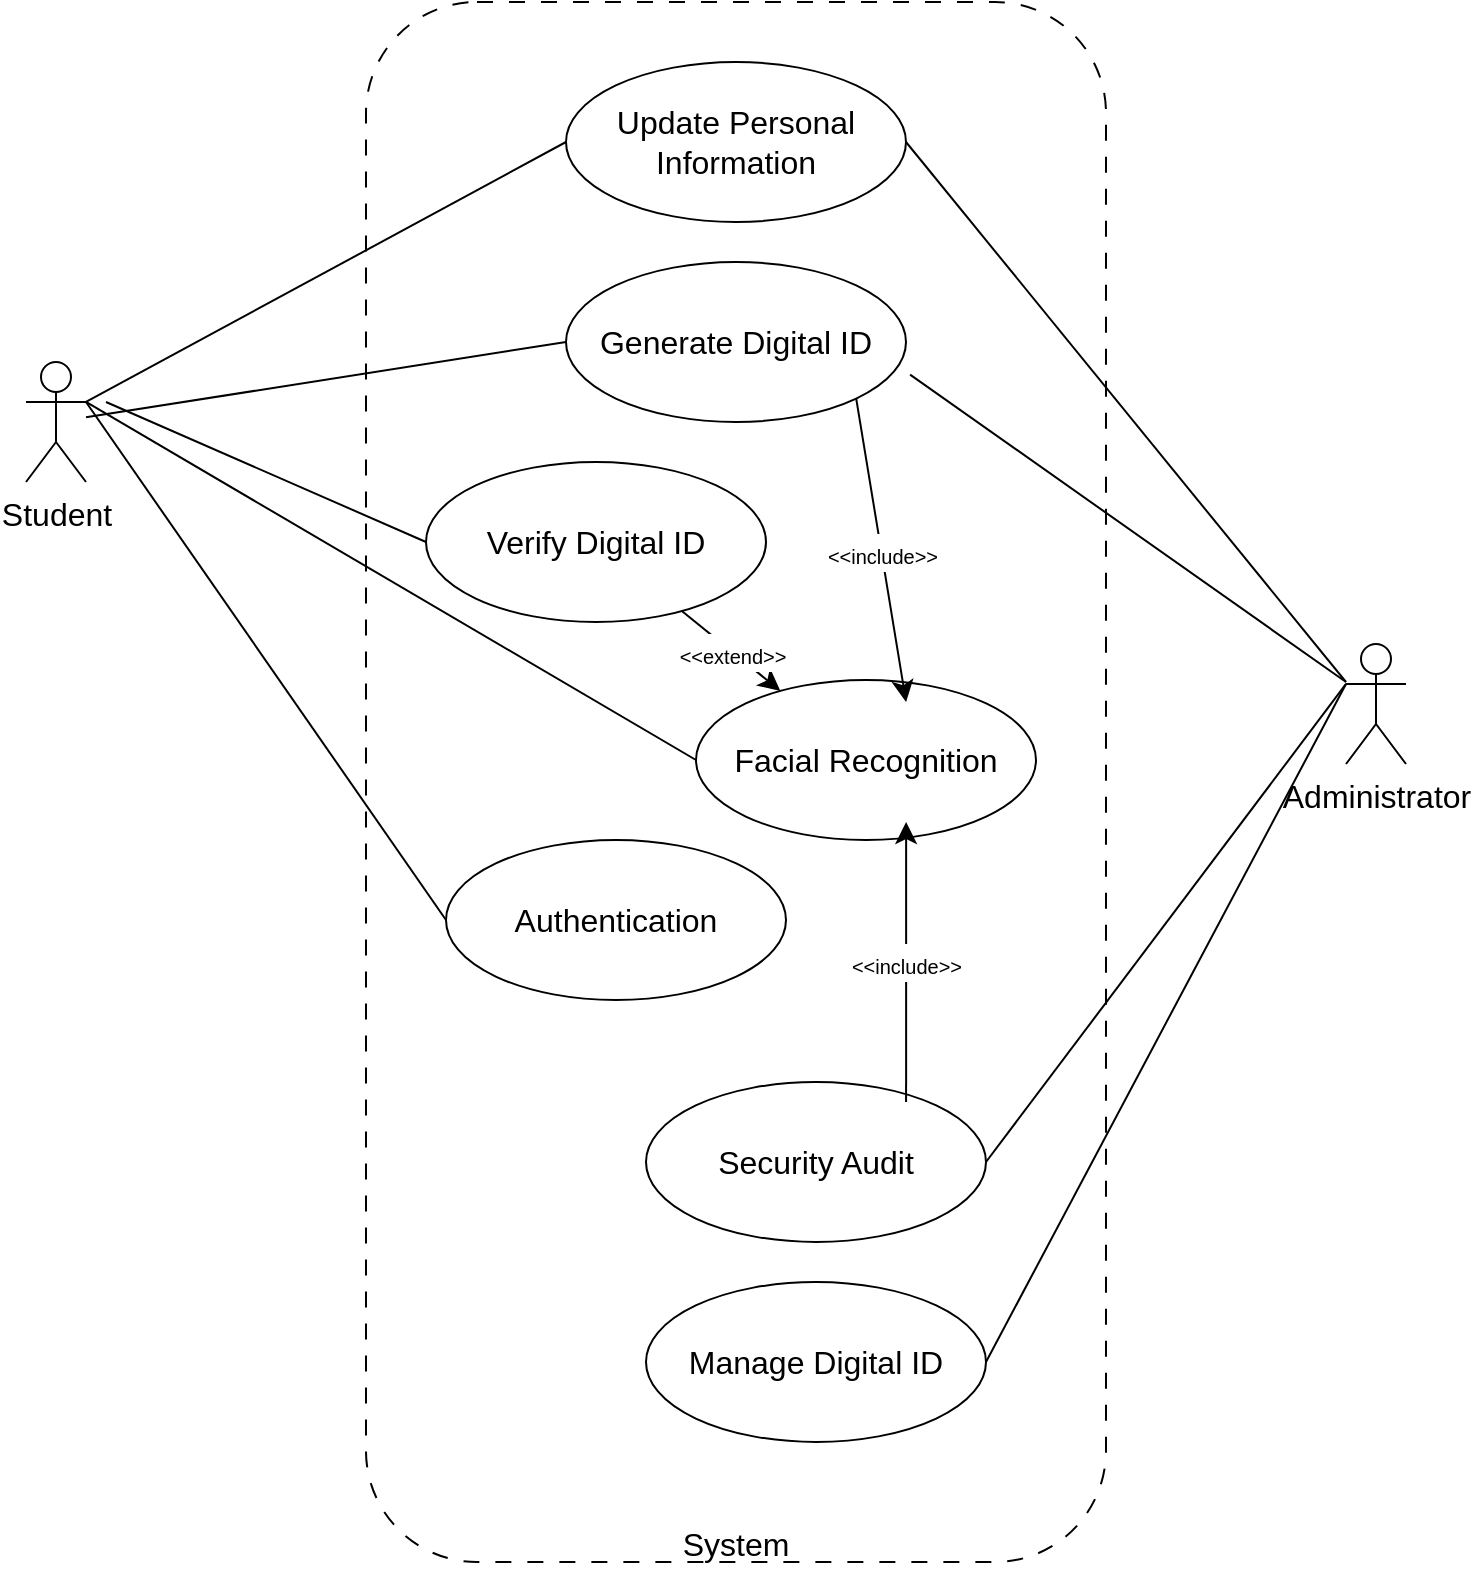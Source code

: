 <mxfile version="22.0.8" type="github">
  <diagram name="Page-1" id="13e1069c-82ec-6db2-03f1-153e76fe0fe0">
    <mxGraphModel dx="1543" dy="915" grid="1" gridSize="10" guides="1" tooltips="1" connect="1" arrows="1" fold="1" page="1" pageScale="1" pageWidth="1100" pageHeight="850" background="none" math="0" shadow="0">
      <root>
        <mxCell id="0" />
        <mxCell id="1" parent="0" />
        <mxCell id="UPOzVNnAeJFUdocjCnjo-26" value="" style="rounded=1;whiteSpace=wrap;html=1;fontSize=16;dashed=1;dashPattern=8 8;movable=0;resizable=0;rotatable=0;deletable=0;editable=0;locked=1;connectable=0;" vertex="1" parent="1">
          <mxGeometry x="300" y="20" width="370" height="780" as="geometry" />
        </mxCell>
        <mxCell id="UPOzVNnAeJFUdocjCnjo-3" value="Student" style="shape=umlActor;verticalLabelPosition=bottom;verticalAlign=top;html=1;outlineConnect=0;fontSize=16;" vertex="1" parent="1">
          <mxGeometry x="130" y="200" width="30" height="60" as="geometry" />
        </mxCell>
        <mxCell id="UPOzVNnAeJFUdocjCnjo-4" value="Generate Digital ID" style="ellipse;whiteSpace=wrap;html=1;fontSize=16;" vertex="1" parent="1">
          <mxGeometry x="400" y="150" width="170" height="80" as="geometry" />
        </mxCell>
        <mxCell id="UPOzVNnAeJFUdocjCnjo-5" value="Verify Digital ID" style="ellipse;whiteSpace=wrap;html=1;fontSize=16;" vertex="1" parent="1">
          <mxGeometry x="330" y="250" width="170" height="80" as="geometry" />
        </mxCell>
        <mxCell id="UPOzVNnAeJFUdocjCnjo-6" value="Update Personal Information" style="ellipse;whiteSpace=wrap;html=1;fontSize=16;" vertex="1" parent="1">
          <mxGeometry x="400" y="50" width="170" height="80" as="geometry" />
        </mxCell>
        <mxCell id="UPOzVNnAeJFUdocjCnjo-7" value="Manage Digital ID" style="ellipse;whiteSpace=wrap;html=1;fontSize=16;" vertex="1" parent="1">
          <mxGeometry x="440" y="660" width="170" height="80" as="geometry" />
        </mxCell>
        <mxCell id="UPOzVNnAeJFUdocjCnjo-8" value="Facial Recognition" style="ellipse;whiteSpace=wrap;html=1;fontSize=16;" vertex="1" parent="1">
          <mxGeometry x="465" y="359" width="170" height="80" as="geometry" />
        </mxCell>
        <mxCell id="UPOzVNnAeJFUdocjCnjo-9" value="Security Audit" style="ellipse;whiteSpace=wrap;html=1;fontSize=16;" vertex="1" parent="1">
          <mxGeometry x="440" y="560" width="170" height="80" as="geometry" />
        </mxCell>
        <mxCell id="UPOzVNnAeJFUdocjCnjo-10" value="Authentication" style="ellipse;whiteSpace=wrap;html=1;fontSize=16;" vertex="1" parent="1">
          <mxGeometry x="340" y="439" width="170" height="80" as="geometry" />
        </mxCell>
        <mxCell id="UPOzVNnAeJFUdocjCnjo-11" value="Administrator" style="shape=umlActor;verticalLabelPosition=bottom;verticalAlign=top;html=1;outlineConnect=0;fontSize=16;" vertex="1" parent="1">
          <mxGeometry x="790" y="341" width="30" height="60" as="geometry" />
        </mxCell>
        <mxCell id="UPOzVNnAeJFUdocjCnjo-13" value="" style="endArrow=none;html=1;rounded=0;fontSize=12;startSize=8;endSize=8;curved=1;entryX=0;entryY=0.5;entryDx=0;entryDy=0;" edge="1" parent="1" source="UPOzVNnAeJFUdocjCnjo-3" target="UPOzVNnAeJFUdocjCnjo-4">
          <mxGeometry width="50" height="50" relative="1" as="geometry">
            <mxPoint x="310" y="360" as="sourcePoint" />
            <mxPoint x="360" y="310" as="targetPoint" />
          </mxGeometry>
        </mxCell>
        <mxCell id="UPOzVNnAeJFUdocjCnjo-14" value="" style="endArrow=none;html=1;rounded=0;fontSize=12;startSize=8;endSize=8;curved=1;exitX=1.012;exitY=0.704;exitDx=0;exitDy=0;exitPerimeter=0;" edge="1" parent="1" source="UPOzVNnAeJFUdocjCnjo-4">
          <mxGeometry width="50" height="50" relative="1" as="geometry">
            <mxPoint x="380" y="490" as="sourcePoint" />
            <mxPoint x="790" y="360" as="targetPoint" />
          </mxGeometry>
        </mxCell>
        <mxCell id="UPOzVNnAeJFUdocjCnjo-17" value="" style="endArrow=none;html=1;rounded=0;fontSize=12;startSize=8;endSize=8;curved=1;entryX=0;entryY=0.5;entryDx=0;entryDy=0;" edge="1" parent="1" target="UPOzVNnAeJFUdocjCnjo-5">
          <mxGeometry width="50" height="50" relative="1" as="geometry">
            <mxPoint x="170" y="220" as="sourcePoint" />
            <mxPoint x="390" y="440" as="targetPoint" />
          </mxGeometry>
        </mxCell>
        <mxCell id="UPOzVNnAeJFUdocjCnjo-18" value="" style="endArrow=none;html=1;rounded=0;fontSize=12;startSize=8;endSize=8;curved=1;entryX=0;entryY=0.5;entryDx=0;entryDy=0;exitX=1;exitY=0.333;exitDx=0;exitDy=0;exitPerimeter=0;" edge="1" parent="1" source="UPOzVNnAeJFUdocjCnjo-3" target="UPOzVNnAeJFUdocjCnjo-6">
          <mxGeometry width="50" height="50" relative="1" as="geometry">
            <mxPoint x="160" y="220" as="sourcePoint" />
            <mxPoint x="410" y="188" as="targetPoint" />
          </mxGeometry>
        </mxCell>
        <mxCell id="UPOzVNnAeJFUdocjCnjo-19" value="" style="endArrow=none;html=1;rounded=0;fontSize=12;startSize=8;endSize=8;curved=1;entryX=0;entryY=0.5;entryDx=0;entryDy=0;exitX=1;exitY=0.333;exitDx=0;exitDy=0;exitPerimeter=0;" edge="1" parent="1" source="UPOzVNnAeJFUdocjCnjo-3" target="UPOzVNnAeJFUdocjCnjo-8">
          <mxGeometry width="50" height="50" relative="1" as="geometry">
            <mxPoint x="190" y="240" as="sourcePoint" />
            <mxPoint x="420" y="198" as="targetPoint" />
          </mxGeometry>
        </mxCell>
        <mxCell id="UPOzVNnAeJFUdocjCnjo-20" value="" style="endArrow=none;html=1;rounded=0;fontSize=12;startSize=8;endSize=8;curved=1;exitX=1;exitY=0.333;exitDx=0;exitDy=0;exitPerimeter=0;entryX=0;entryY=0.5;entryDx=0;entryDy=0;" edge="1" parent="1" source="UPOzVNnAeJFUdocjCnjo-3" target="UPOzVNnAeJFUdocjCnjo-10">
          <mxGeometry width="50" height="50" relative="1" as="geometry">
            <mxPoint x="340" y="490" as="sourcePoint" />
            <mxPoint x="390" y="440" as="targetPoint" />
          </mxGeometry>
        </mxCell>
        <mxCell id="UPOzVNnAeJFUdocjCnjo-23" value="" style="endArrow=none;html=1;rounded=0;fontSize=12;startSize=8;endSize=8;curved=1;exitX=1;exitY=0.5;exitDx=0;exitDy=0;" edge="1" parent="1" source="UPOzVNnAeJFUdocjCnjo-6">
          <mxGeometry width="50" height="50" relative="1" as="geometry">
            <mxPoint x="590" y="370" as="sourcePoint" />
            <mxPoint x="790" y="360" as="targetPoint" />
          </mxGeometry>
        </mxCell>
        <mxCell id="UPOzVNnAeJFUdocjCnjo-24" value="" style="endArrow=none;html=1;rounded=0;fontSize=12;startSize=8;endSize=8;curved=1;exitX=1;exitY=0.5;exitDx=0;exitDy=0;entryX=0;entryY=0.333;entryDx=0;entryDy=0;entryPerimeter=0;" edge="1" parent="1" source="UPOzVNnAeJFUdocjCnjo-7" target="UPOzVNnAeJFUdocjCnjo-11">
          <mxGeometry width="50" height="50" relative="1" as="geometry">
            <mxPoint x="590" y="370" as="sourcePoint" />
            <mxPoint x="640" y="320" as="targetPoint" />
          </mxGeometry>
        </mxCell>
        <mxCell id="UPOzVNnAeJFUdocjCnjo-25" value="" style="endArrow=none;html=1;rounded=0;fontSize=12;startSize=8;endSize=8;curved=1;exitX=1;exitY=0.5;exitDx=0;exitDy=0;entryX=0;entryY=0.333;entryDx=0;entryDy=0;entryPerimeter=0;" edge="1" parent="1" source="UPOzVNnAeJFUdocjCnjo-9" target="UPOzVNnAeJFUdocjCnjo-11">
          <mxGeometry width="50" height="50" relative="1" as="geometry">
            <mxPoint x="590" y="510" as="sourcePoint" />
            <mxPoint x="640" y="460" as="targetPoint" />
          </mxGeometry>
        </mxCell>
        <mxCell id="UPOzVNnAeJFUdocjCnjo-27" value="" style="endArrow=classic;html=1;rounded=0;fontSize=12;startSize=8;endSize=8;curved=1;exitX=1;exitY=1;exitDx=0;exitDy=0;entryX=0.618;entryY=0.138;entryDx=0;entryDy=0;entryPerimeter=0;" edge="1" parent="1" source="UPOzVNnAeJFUdocjCnjo-4" target="UPOzVNnAeJFUdocjCnjo-8">
          <mxGeometry relative="1" as="geometry">
            <mxPoint x="490" y="420" as="sourcePoint" />
            <mxPoint x="600" y="350" as="targetPoint" />
          </mxGeometry>
        </mxCell>
        <mxCell id="UPOzVNnAeJFUdocjCnjo-28" value="&lt;font style=&quot;font-size: 10px;&quot;&gt;&amp;lt;&amp;lt;include&amp;gt;&amp;gt;&lt;/font&gt;" style="edgeLabel;resizable=0;html=1;align=center;verticalAlign=middle;fontSize=16;" connectable="0" vertex="1" parent="UPOzVNnAeJFUdocjCnjo-27">
          <mxGeometry relative="1" as="geometry" />
        </mxCell>
        <mxCell id="UPOzVNnAeJFUdocjCnjo-29" value="" style="endArrow=classic;html=1;rounded=0;fontSize=12;startSize=8;endSize=8;curved=1;" edge="1" parent="1" source="UPOzVNnAeJFUdocjCnjo-5" target="UPOzVNnAeJFUdocjCnjo-8">
          <mxGeometry relative="1" as="geometry">
            <mxPoint x="410" y="430" as="sourcePoint" />
            <mxPoint x="510" y="430" as="targetPoint" />
          </mxGeometry>
        </mxCell>
        <mxCell id="UPOzVNnAeJFUdocjCnjo-30" value="&lt;font style=&quot;font-size: 10px;&quot;&gt;&amp;lt;&amp;lt;extend&amp;gt;&amp;gt;&lt;/font&gt;" style="edgeLabel;resizable=0;html=1;align=center;verticalAlign=middle;fontSize=16;" connectable="0" vertex="1" parent="UPOzVNnAeJFUdocjCnjo-29">
          <mxGeometry relative="1" as="geometry" />
        </mxCell>
        <mxCell id="UPOzVNnAeJFUdocjCnjo-31" value="" style="endArrow=classic;html=1;rounded=0;fontSize=12;startSize=8;endSize=8;curved=1;exitX=0.765;exitY=0.125;exitDx=0;exitDy=0;exitPerimeter=0;entryX=0.618;entryY=0.888;entryDx=0;entryDy=0;entryPerimeter=0;" edge="1" parent="1" source="UPOzVNnAeJFUdocjCnjo-9" target="UPOzVNnAeJFUdocjCnjo-8">
          <mxGeometry relative="1" as="geometry">
            <mxPoint x="410" y="510" as="sourcePoint" />
            <mxPoint x="510" y="510" as="targetPoint" />
          </mxGeometry>
        </mxCell>
        <mxCell id="UPOzVNnAeJFUdocjCnjo-32" value="&lt;font style=&quot;font-size: 10px;&quot;&gt;&amp;lt;&amp;lt;include&amp;gt;&amp;gt;&lt;/font&gt;" style="edgeLabel;resizable=0;html=1;align=center;verticalAlign=middle;fontSize=16;" connectable="0" vertex="1" parent="UPOzVNnAeJFUdocjCnjo-31">
          <mxGeometry relative="1" as="geometry" />
        </mxCell>
        <mxCell id="UPOzVNnAeJFUdocjCnjo-33" value="System" style="text;strokeColor=none;fillColor=none;html=1;align=center;verticalAlign=middle;whiteSpace=wrap;rounded=0;fontSize=16;" vertex="1" parent="1">
          <mxGeometry x="455" y="776" width="60" height="30" as="geometry" />
        </mxCell>
      </root>
    </mxGraphModel>
  </diagram>
</mxfile>
